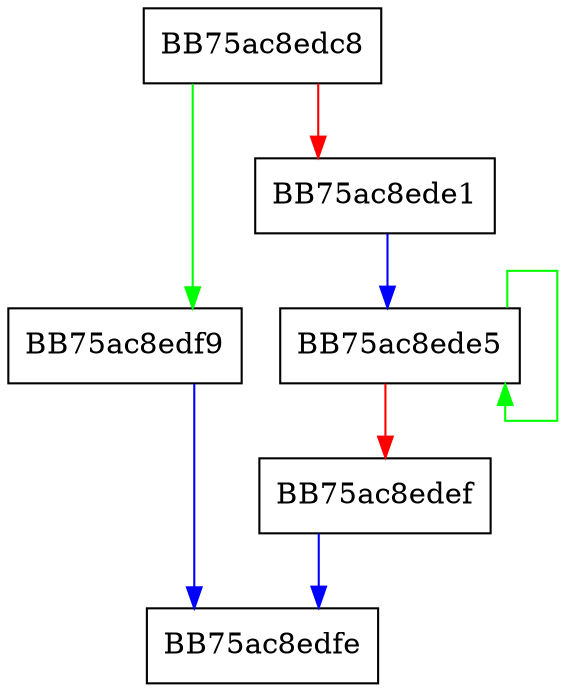 digraph WPP_SF_iSi {
  node [shape="box"];
  graph [splines=ortho];
  BB75ac8edc8 -> BB75ac8edf9 [color="green"];
  BB75ac8edc8 -> BB75ac8ede1 [color="red"];
  BB75ac8ede1 -> BB75ac8ede5 [color="blue"];
  BB75ac8ede5 -> BB75ac8ede5 [color="green"];
  BB75ac8ede5 -> BB75ac8edef [color="red"];
  BB75ac8edef -> BB75ac8edfe [color="blue"];
  BB75ac8edf9 -> BB75ac8edfe [color="blue"];
}